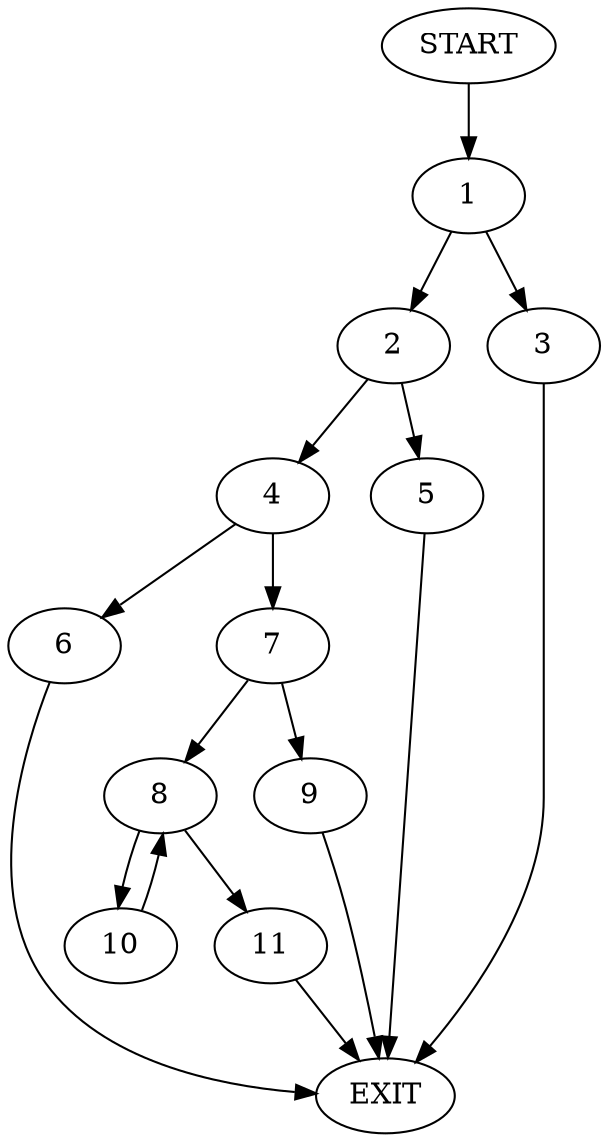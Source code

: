 digraph {
0 [label="START"]
12 [label="EXIT"]
0 -> 1
1 -> 2
1 -> 3
3 -> 12
2 -> 4
2 -> 5
5 -> 12
4 -> 6
4 -> 7
7 -> 8
7 -> 9
6 -> 12
8 -> 10
8 -> 11
9 -> 12
10 -> 8
11 -> 12
}
